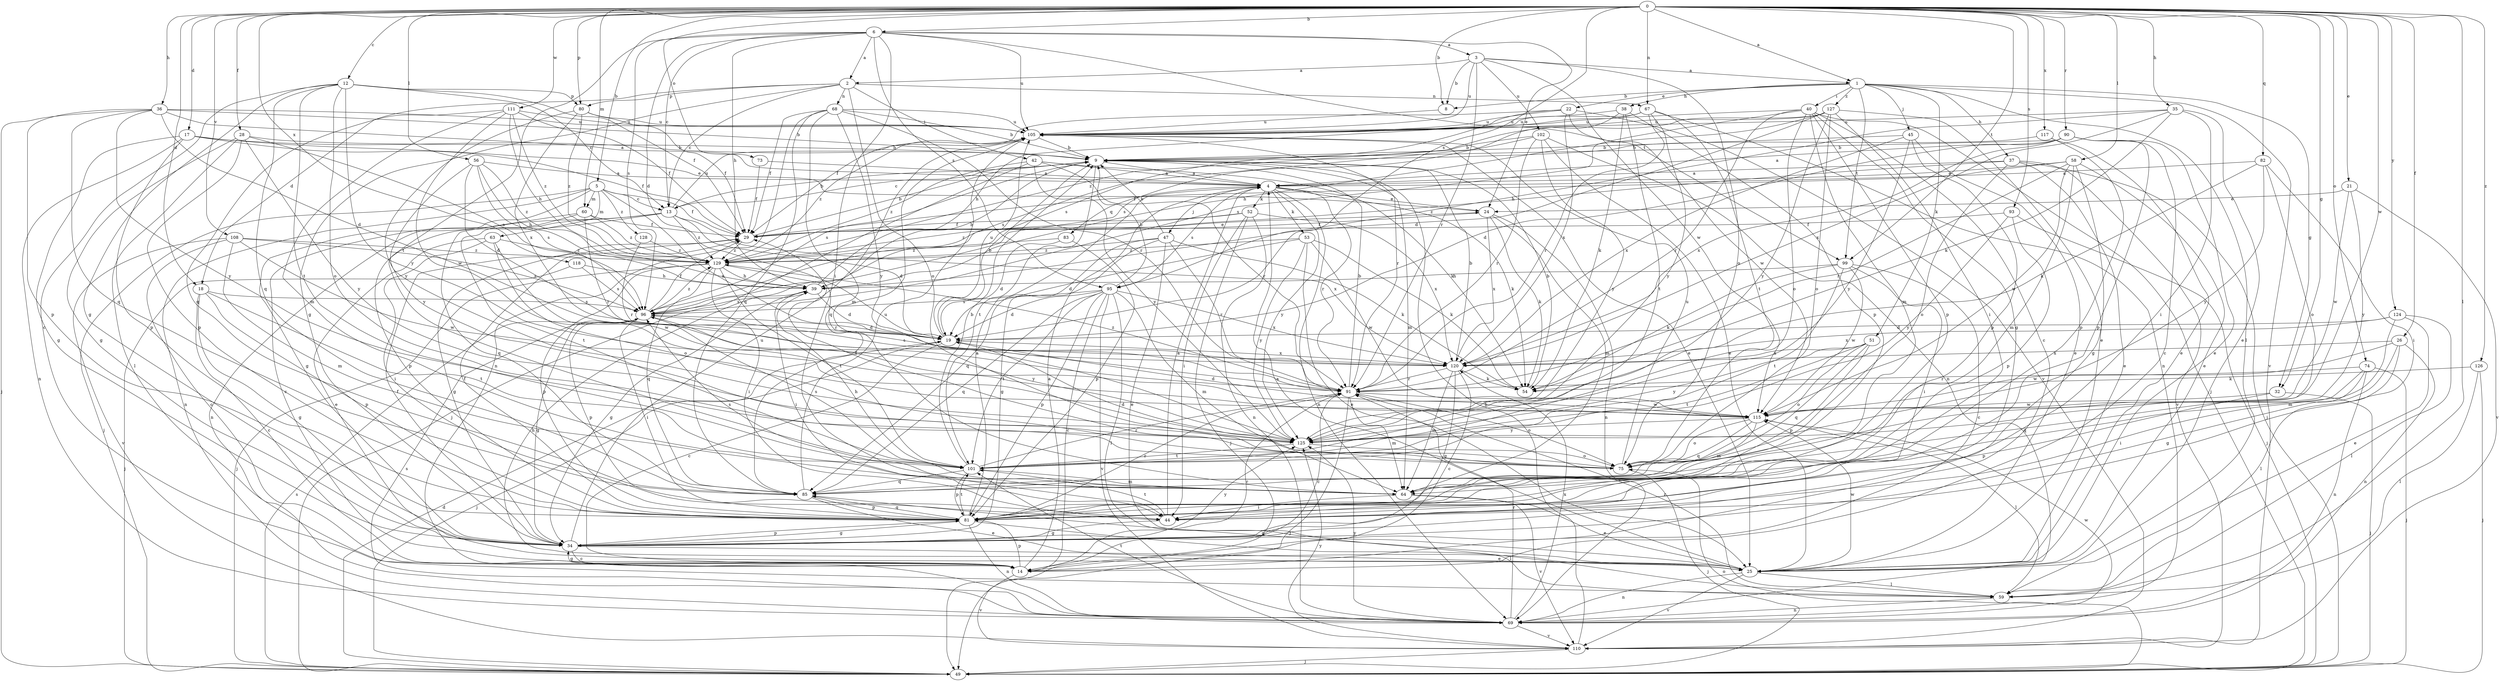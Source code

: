 strict digraph  {
0;
1;
2;
3;
4;
5;
6;
8;
9;
12;
13;
14;
17;
18;
19;
21;
22;
24;
25;
26;
28;
29;
32;
34;
35;
36;
37;
38;
39;
40;
42;
44;
45;
47;
49;
51;
52;
53;
54;
56;
58;
59;
60;
63;
64;
67;
68;
69;
73;
74;
75;
80;
81;
82;
83;
85;
90;
91;
93;
95;
96;
99;
101;
102;
105;
108;
110;
111;
115;
117;
118;
120;
124;
125;
126;
127;
128;
129;
0 -> 1  [label=a];
0 -> 5  [label=b];
0 -> 6  [label=b];
0 -> 8  [label=b];
0 -> 12  [label=c];
0 -> 17  [label=d];
0 -> 18  [label=d];
0 -> 21  [label=e];
0 -> 26  [label=f];
0 -> 28  [label=f];
0 -> 32  [label=g];
0 -> 35  [label=h];
0 -> 36  [label=h];
0 -> 56  [label=l];
0 -> 58  [label=l];
0 -> 59  [label=l];
0 -> 60  [label=m];
0 -> 67  [label=n];
0 -> 73  [label=o];
0 -> 74  [label=o];
0 -> 80  [label=p];
0 -> 82  [label=q];
0 -> 90  [label=r];
0 -> 93  [label=s];
0 -> 95  [label=s];
0 -> 99  [label=t];
0 -> 108  [label=v];
0 -> 111  [label=w];
0 -> 115  [label=w];
0 -> 117  [label=x];
0 -> 118  [label=x];
0 -> 124  [label=y];
0 -> 126  [label=z];
1 -> 8  [label=b];
1 -> 22  [label=e];
1 -> 32  [label=g];
1 -> 37  [label=h];
1 -> 38  [label=h];
1 -> 40  [label=i];
1 -> 45  [label=j];
1 -> 51  [label=k];
1 -> 59  [label=l];
1 -> 99  [label=t];
1 -> 110  [label=v];
1 -> 127  [label=z];
2 -> 13  [label=c];
2 -> 18  [label=d];
2 -> 34  [label=g];
2 -> 42  [label=i];
2 -> 67  [label=n];
2 -> 68  [label=n];
2 -> 75  [label=o];
2 -> 80  [label=p];
3 -> 1  [label=a];
3 -> 2  [label=a];
3 -> 8  [label=b];
3 -> 75  [label=o];
3 -> 91  [label=r];
3 -> 102  [label=u];
3 -> 105  [label=u];
3 -> 115  [label=w];
4 -> 24  [label=e];
4 -> 47  [label=j];
4 -> 52  [label=k];
4 -> 53  [label=k];
4 -> 54  [label=k];
4 -> 69  [label=n];
4 -> 83  [label=q];
4 -> 91  [label=r];
4 -> 95  [label=s];
4 -> 125  [label=y];
5 -> 13  [label=c];
5 -> 29  [label=f];
5 -> 34  [label=g];
5 -> 49  [label=j];
5 -> 60  [label=m];
5 -> 63  [label=m];
5 -> 69  [label=n];
5 -> 120  [label=x];
5 -> 128  [label=z];
6 -> 2  [label=a];
6 -> 3  [label=a];
6 -> 13  [label=c];
6 -> 19  [label=d];
6 -> 24  [label=e];
6 -> 39  [label=h];
6 -> 44  [label=i];
6 -> 95  [label=s];
6 -> 96  [label=s];
6 -> 99  [label=t];
6 -> 101  [label=t];
6 -> 105  [label=u];
8 -> 105  [label=u];
9 -> 4  [label=a];
9 -> 13  [label=c];
9 -> 64  [label=m];
9 -> 96  [label=s];
9 -> 101  [label=t];
12 -> 13  [label=c];
12 -> 14  [label=c];
12 -> 29  [label=f];
12 -> 34  [label=g];
12 -> 75  [label=o];
12 -> 80  [label=p];
12 -> 85  [label=q];
12 -> 101  [label=t];
12 -> 125  [label=y];
13 -> 9  [label=b];
13 -> 14  [label=c];
13 -> 19  [label=d];
13 -> 69  [label=n];
13 -> 81  [label=p];
13 -> 105  [label=u];
13 -> 120  [label=x];
13 -> 129  [label=z];
14 -> 4  [label=a];
14 -> 34  [label=g];
14 -> 81  [label=p];
14 -> 91  [label=r];
14 -> 110  [label=v];
17 -> 9  [label=b];
17 -> 24  [label=e];
17 -> 29  [label=f];
17 -> 34  [label=g];
17 -> 69  [label=n];
17 -> 81  [label=p];
18 -> 14  [label=c];
18 -> 34  [label=g];
18 -> 81  [label=p];
18 -> 96  [label=s];
18 -> 101  [label=t];
19 -> 9  [label=b];
19 -> 14  [label=c];
19 -> 49  [label=j];
19 -> 105  [label=u];
19 -> 120  [label=x];
21 -> 24  [label=e];
21 -> 110  [label=v];
21 -> 115  [label=w];
21 -> 125  [label=y];
22 -> 29  [label=f];
22 -> 96  [label=s];
22 -> 105  [label=u];
22 -> 110  [label=v];
22 -> 115  [label=w];
22 -> 120  [label=x];
24 -> 29  [label=f];
24 -> 54  [label=k];
24 -> 64  [label=m];
24 -> 69  [label=n];
24 -> 120  [label=x];
25 -> 4  [label=a];
25 -> 39  [label=h];
25 -> 59  [label=l];
25 -> 69  [label=n];
25 -> 85  [label=q];
25 -> 110  [label=v];
25 -> 115  [label=w];
26 -> 34  [label=g];
26 -> 59  [label=l];
26 -> 69  [label=n];
26 -> 115  [label=w];
26 -> 120  [label=x];
28 -> 9  [label=b];
28 -> 34  [label=g];
28 -> 59  [label=l];
28 -> 81  [label=p];
28 -> 96  [label=s];
28 -> 125  [label=y];
29 -> 9  [label=b];
29 -> 24  [label=e];
29 -> 34  [label=g];
29 -> 129  [label=z];
32 -> 49  [label=j];
32 -> 81  [label=p];
32 -> 115  [label=w];
34 -> 14  [label=c];
34 -> 25  [label=e];
34 -> 29  [label=f];
34 -> 81  [label=p];
34 -> 105  [label=u];
34 -> 125  [label=y];
35 -> 25  [label=e];
35 -> 39  [label=h];
35 -> 44  [label=i];
35 -> 54  [label=k];
35 -> 105  [label=u];
35 -> 120  [label=x];
36 -> 4  [label=a];
36 -> 9  [label=b];
36 -> 19  [label=d];
36 -> 49  [label=j];
36 -> 81  [label=p];
36 -> 85  [label=q];
36 -> 105  [label=u];
36 -> 125  [label=y];
37 -> 4  [label=a];
37 -> 25  [label=e];
37 -> 49  [label=j];
37 -> 75  [label=o];
37 -> 110  [label=v];
37 -> 129  [label=z];
38 -> 54  [label=k];
38 -> 81  [label=p];
38 -> 96  [label=s];
38 -> 101  [label=t];
38 -> 105  [label=u];
39 -> 9  [label=b];
39 -> 19  [label=d];
39 -> 34  [label=g];
39 -> 44  [label=i];
39 -> 96  [label=s];
40 -> 14  [label=c];
40 -> 34  [label=g];
40 -> 49  [label=j];
40 -> 64  [label=m];
40 -> 75  [label=o];
40 -> 81  [label=p];
40 -> 91  [label=r];
40 -> 96  [label=s];
40 -> 105  [label=u];
42 -> 4  [label=a];
42 -> 49  [label=j];
42 -> 54  [label=k];
42 -> 91  [label=r];
42 -> 125  [label=y];
42 -> 129  [label=z];
44 -> 4  [label=a];
44 -> 34  [label=g];
44 -> 101  [label=t];
45 -> 9  [label=b];
45 -> 25  [label=e];
45 -> 81  [label=p];
45 -> 120  [label=x];
45 -> 125  [label=y];
47 -> 9  [label=b];
47 -> 25  [label=e];
47 -> 34  [label=g];
47 -> 54  [label=k];
47 -> 85  [label=q];
47 -> 91  [label=r];
47 -> 129  [label=z];
49 -> 19  [label=d];
49 -> 75  [label=o];
49 -> 96  [label=s];
51 -> 75  [label=o];
51 -> 81  [label=p];
51 -> 85  [label=q];
51 -> 101  [label=t];
51 -> 120  [label=x];
51 -> 125  [label=y];
52 -> 29  [label=f];
52 -> 44  [label=i];
52 -> 49  [label=j];
52 -> 69  [label=n];
52 -> 120  [label=x];
52 -> 129  [label=z];
53 -> 19  [label=d];
53 -> 25  [label=e];
53 -> 54  [label=k];
53 -> 115  [label=w];
53 -> 125  [label=y];
53 -> 129  [label=z];
54 -> 9  [label=b];
56 -> 4  [label=a];
56 -> 19  [label=d];
56 -> 39  [label=h];
56 -> 96  [label=s];
56 -> 125  [label=y];
56 -> 129  [label=z];
58 -> 4  [label=a];
58 -> 25  [label=e];
58 -> 29  [label=f];
58 -> 34  [label=g];
58 -> 64  [label=m];
58 -> 91  [label=r];
58 -> 115  [label=w];
59 -> 69  [label=n];
59 -> 91  [label=r];
60 -> 29  [label=f];
60 -> 85  [label=q];
60 -> 91  [label=r];
60 -> 101  [label=t];
60 -> 129  [label=z];
63 -> 25  [label=e];
63 -> 44  [label=i];
63 -> 75  [label=o];
63 -> 115  [label=w];
63 -> 129  [label=z];
64 -> 25  [label=e];
64 -> 39  [label=h];
64 -> 44  [label=i];
64 -> 96  [label=s];
64 -> 110  [label=v];
67 -> 39  [label=h];
67 -> 69  [label=n];
67 -> 91  [label=r];
67 -> 101  [label=t];
67 -> 105  [label=u];
67 -> 125  [label=y];
68 -> 9  [label=b];
68 -> 29  [label=f];
68 -> 64  [label=m];
68 -> 69  [label=n];
68 -> 85  [label=q];
68 -> 91  [label=r];
68 -> 105  [label=u];
68 -> 125  [label=y];
69 -> 91  [label=r];
69 -> 96  [label=s];
69 -> 101  [label=t];
69 -> 110  [label=v];
69 -> 115  [label=w];
69 -> 120  [label=x];
69 -> 125  [label=y];
73 -> 4  [label=a];
73 -> 29  [label=f];
74 -> 44  [label=i];
74 -> 49  [label=j];
74 -> 69  [label=n];
74 -> 85  [label=q];
74 -> 91  [label=r];
75 -> 19  [label=d];
75 -> 29  [label=f];
75 -> 49  [label=j];
75 -> 105  [label=u];
80 -> 29  [label=f];
80 -> 105  [label=u];
80 -> 120  [label=x];
80 -> 125  [label=y];
80 -> 129  [label=z];
81 -> 4  [label=a];
81 -> 29  [label=f];
81 -> 34  [label=g];
81 -> 59  [label=l];
81 -> 69  [label=n];
81 -> 85  [label=q];
81 -> 91  [label=r];
81 -> 101  [label=t];
82 -> 4  [label=a];
82 -> 44  [label=i];
82 -> 54  [label=k];
82 -> 75  [label=o];
82 -> 125  [label=y];
83 -> 19  [label=d];
83 -> 81  [label=p];
83 -> 129  [label=z];
85 -> 25  [label=e];
85 -> 81  [label=p];
85 -> 105  [label=u];
90 -> 4  [label=a];
90 -> 9  [label=b];
90 -> 14  [label=c];
90 -> 19  [label=d];
90 -> 25  [label=e];
90 -> 81  [label=p];
90 -> 120  [label=x];
91 -> 9  [label=b];
91 -> 14  [label=c];
91 -> 49  [label=j];
91 -> 64  [label=m];
91 -> 75  [label=o];
91 -> 115  [label=w];
91 -> 129  [label=z];
93 -> 29  [label=f];
93 -> 49  [label=j];
93 -> 81  [label=p];
93 -> 125  [label=y];
95 -> 9  [label=b];
95 -> 14  [label=c];
95 -> 19  [label=d];
95 -> 59  [label=l];
95 -> 64  [label=m];
95 -> 81  [label=p];
95 -> 85  [label=q];
95 -> 96  [label=s];
95 -> 101  [label=t];
95 -> 110  [label=v];
95 -> 120  [label=x];
96 -> 19  [label=d];
96 -> 29  [label=f];
96 -> 34  [label=g];
96 -> 44  [label=i];
96 -> 81  [label=p];
96 -> 125  [label=y];
96 -> 129  [label=z];
99 -> 14  [label=c];
99 -> 39  [label=h];
99 -> 44  [label=i];
99 -> 54  [label=k];
99 -> 101  [label=t];
99 -> 115  [label=w];
101 -> 9  [label=b];
101 -> 64  [label=m];
101 -> 81  [label=p];
101 -> 85  [label=q];
101 -> 91  [label=r];
101 -> 96  [label=s];
102 -> 9  [label=b];
102 -> 25  [label=e];
102 -> 69  [label=n];
102 -> 91  [label=r];
102 -> 96  [label=s];
102 -> 125  [label=y];
105 -> 9  [label=b];
105 -> 25  [label=e];
105 -> 85  [label=q];
105 -> 91  [label=r];
105 -> 129  [label=z];
108 -> 14  [label=c];
108 -> 64  [label=m];
108 -> 96  [label=s];
108 -> 110  [label=v];
108 -> 115  [label=w];
108 -> 129  [label=z];
110 -> 9  [label=b];
110 -> 49  [label=j];
110 -> 125  [label=y];
111 -> 29  [label=f];
111 -> 39  [label=h];
111 -> 64  [label=m];
111 -> 85  [label=q];
111 -> 105  [label=u];
111 -> 115  [label=w];
111 -> 129  [label=z];
115 -> 19  [label=d];
115 -> 59  [label=l];
115 -> 64  [label=m];
115 -> 75  [label=o];
115 -> 85  [label=q];
115 -> 125  [label=y];
117 -> 9  [label=b];
117 -> 25  [label=e];
117 -> 81  [label=p];
118 -> 39  [label=h];
118 -> 49  [label=j];
118 -> 96  [label=s];
120 -> 9  [label=b];
120 -> 14  [label=c];
120 -> 34  [label=g];
120 -> 54  [label=k];
120 -> 64  [label=m];
120 -> 91  [label=r];
120 -> 96  [label=s];
124 -> 19  [label=d];
124 -> 25  [label=e];
124 -> 59  [label=l];
124 -> 64  [label=m];
124 -> 120  [label=x];
125 -> 75  [label=o];
125 -> 101  [label=t];
126 -> 49  [label=j];
126 -> 54  [label=k];
126 -> 59  [label=l];
127 -> 19  [label=d];
127 -> 25  [label=e];
127 -> 39  [label=h];
127 -> 44  [label=i];
127 -> 75  [label=o];
127 -> 105  [label=u];
127 -> 125  [label=y];
127 -> 129  [label=z];
128 -> 91  [label=r];
128 -> 129  [label=z];
129 -> 39  [label=h];
129 -> 44  [label=i];
129 -> 49  [label=j];
129 -> 81  [label=p];
129 -> 85  [label=q];
129 -> 91  [label=r];
129 -> 101  [label=t];
}

